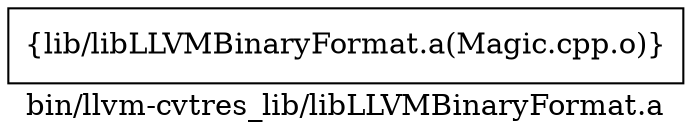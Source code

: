digraph "bin/llvm-cvtres_lib/libLLVMBinaryFormat.a" {
	label="bin/llvm-cvtres_lib/libLLVMBinaryFormat.a";
	rankdir=LR;

	Node0x5557162ab7d8 [shape=record,shape=box,group=0,label="{lib/libLLVMBinaryFormat.a(Magic.cpp.o)}"];
}
